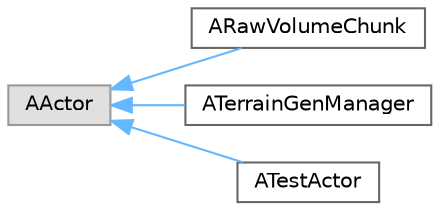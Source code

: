 digraph "Graphical Class Hierarchy"
{
 // LATEX_PDF_SIZE
  bgcolor="transparent";
  edge [fontname=Helvetica,fontsize=10,labelfontname=Helvetica,labelfontsize=10];
  node [fontname=Helvetica,fontsize=10,shape=box,height=0.2,width=0.4];
  rankdir="LR";
  Node0 [id="Node000000",label="AActor",height=0.2,width=0.4,color="grey60", fillcolor="#E0E0E0", style="filled",tooltip=" "];
  Node0 -> Node1 [id="edge117_Node000000_Node000001",dir="back",color="steelblue1",style="solid",tooltip=" "];
  Node1 [id="Node000001",label="ARawVolumeChunk",height=0.2,width=0.4,color="grey40", fillcolor="white", style="filled",URL="$class_a_raw_volume_chunk.html",tooltip=" "];
  Node0 -> Node2 [id="edge118_Node000000_Node000002",dir="back",color="steelblue1",style="solid",tooltip=" "];
  Node2 [id="Node000002",label="ATerrainGenManager",height=0.2,width=0.4,color="grey40", fillcolor="white", style="filled",URL="$class_a_terrain_gen_manager.html",tooltip=" "];
  Node0 -> Node3 [id="edge119_Node000000_Node000003",dir="back",color="steelblue1",style="solid",tooltip=" "];
  Node3 [id="Node000003",label="ATestActor",height=0.2,width=0.4,color="grey40", fillcolor="white", style="filled",URL="$class_a_test_actor.html",tooltip=" "];
}
